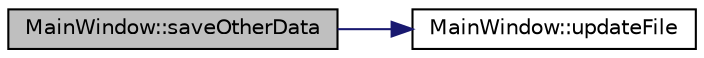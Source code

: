 digraph "MainWindow::saveOtherData"
{
  edge [fontname="Helvetica",fontsize="10",labelfontname="Helvetica",labelfontsize="10"];
  node [fontname="Helvetica",fontsize="10",shape=record];
  rankdir="LR";
  Node169 [label="MainWindow::saveOtherData",height=0.2,width=0.4,color="black", fillcolor="grey75", style="filled", fontcolor="black"];
  Node169 -> Node170 [color="midnightblue",fontsize="10",style="solid",fontname="Helvetica"];
  Node170 [label="MainWindow::updateFile",height=0.2,width=0.4,color="black", fillcolor="white", style="filled",URL="$class_main_window.html#a8c56f492443188c6a0dc034c5d1659c9",tooltip="Updates data file. "];
}
